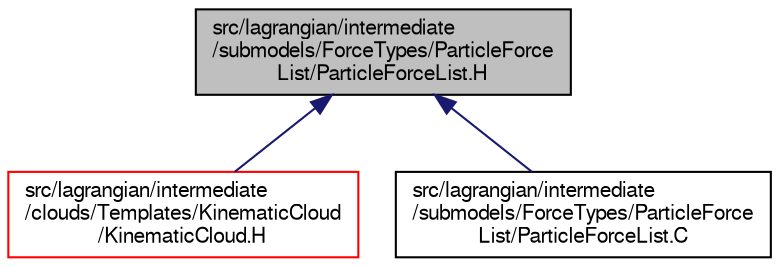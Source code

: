 digraph "src/lagrangian/intermediate/submodels/ForceTypes/ParticleForceList/ParticleForceList.H"
{
  bgcolor="transparent";
  edge [fontname="FreeSans",fontsize="10",labelfontname="FreeSans",labelfontsize="10"];
  node [fontname="FreeSans",fontsize="10",shape=record];
  Node273 [label="src/lagrangian/intermediate\l/submodels/ForceTypes/ParticleForce\lList/ParticleForceList.H",height=0.2,width=0.4,color="black", fillcolor="grey75", style="filled", fontcolor="black"];
  Node273 -> Node274 [dir="back",color="midnightblue",fontsize="10",style="solid",fontname="FreeSans"];
  Node274 [label="src/lagrangian/intermediate\l/clouds/Templates/KinematicCloud\l/KinematicCloud.H",height=0.2,width=0.4,color="red",URL="$a05201.html"];
  Node273 -> Node303 [dir="back",color="midnightblue",fontsize="10",style="solid",fontname="FreeSans"];
  Node303 [label="src/lagrangian/intermediate\l/submodels/ForceTypes/ParticleForce\lList/ParticleForceList.C",height=0.2,width=0.4,color="black",URL="$a05615.html"];
}

